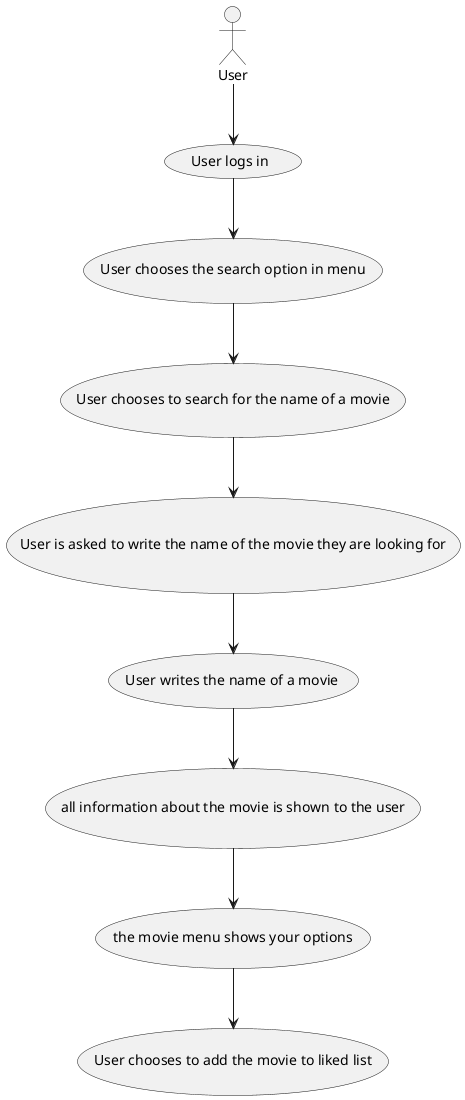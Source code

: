@startuml SP5

:User: --> (User logs in)
(User logs in) --> (User chooses the search option in menu)
(User chooses the search option in menu) --> (User chooses to search for the name of a movie)
(User chooses to search for the name of a movie) --> (User is asked to write the name of the movie they are looking for)
(User is asked to write the name of the movie they are looking for) --> (User writes the name of a movie)
(User writes the name of a movie) --> (all information about the movie is shown to the user)
(all information about the movie is shown to the user) --> (the movie menu shows your options)
(the movie menu shows your options) --> (User chooses to add the movie to liked list)
@enduml